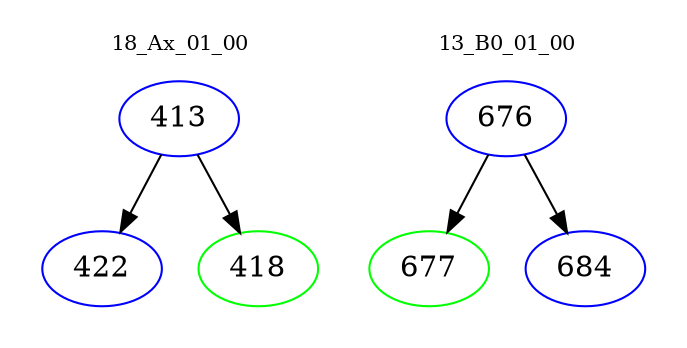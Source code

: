 digraph{
subgraph cluster_0 {
color = white
label = "18_Ax_01_00";
fontsize=10;
T0_413 [label="413", color="blue"]
T0_413 -> T0_422 [color="black"]
T0_422 [label="422", color="blue"]
T0_413 -> T0_418 [color="black"]
T0_418 [label="418", color="green"]
}
subgraph cluster_1 {
color = white
label = "13_B0_01_00";
fontsize=10;
T1_676 [label="676", color="blue"]
T1_676 -> T1_677 [color="black"]
T1_677 [label="677", color="green"]
T1_676 -> T1_684 [color="black"]
T1_684 [label="684", color="blue"]
}
}
